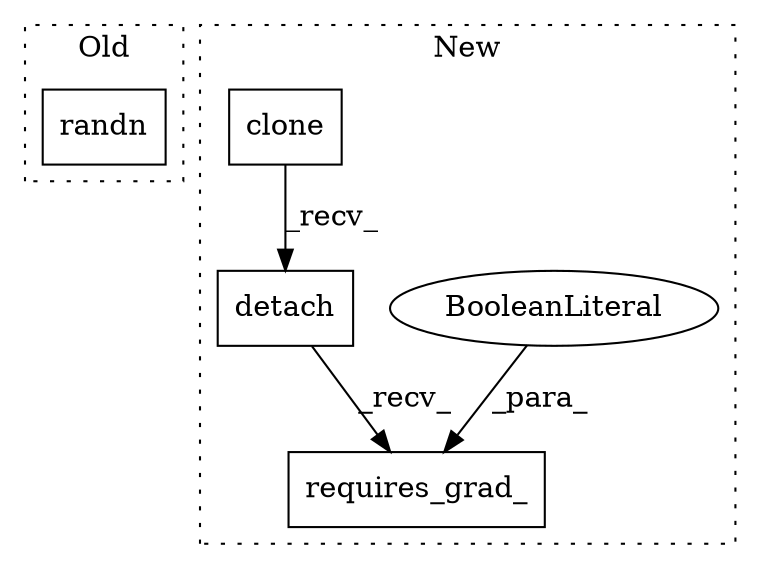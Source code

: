digraph G {
subgraph cluster0 {
1 [label="randn" a="32" s="1744,1755" l="6,1" shape="box"];
label = "Old";
style="dotted";
}
subgraph cluster1 {
2 [label="requires_grad_" a="32" s="1803,1822" l="15,1" shape="box"];
3 [label="BooleanLiteral" a="9" s="1818" l="4" shape="ellipse"];
4 [label="clone" a="32" s="1786" l="7" shape="box"];
5 [label="detach" a="32" s="1794" l="8" shape="box"];
label = "New";
style="dotted";
}
3 -> 2 [label="_para_"];
4 -> 5 [label="_recv_"];
5 -> 2 [label="_recv_"];
}